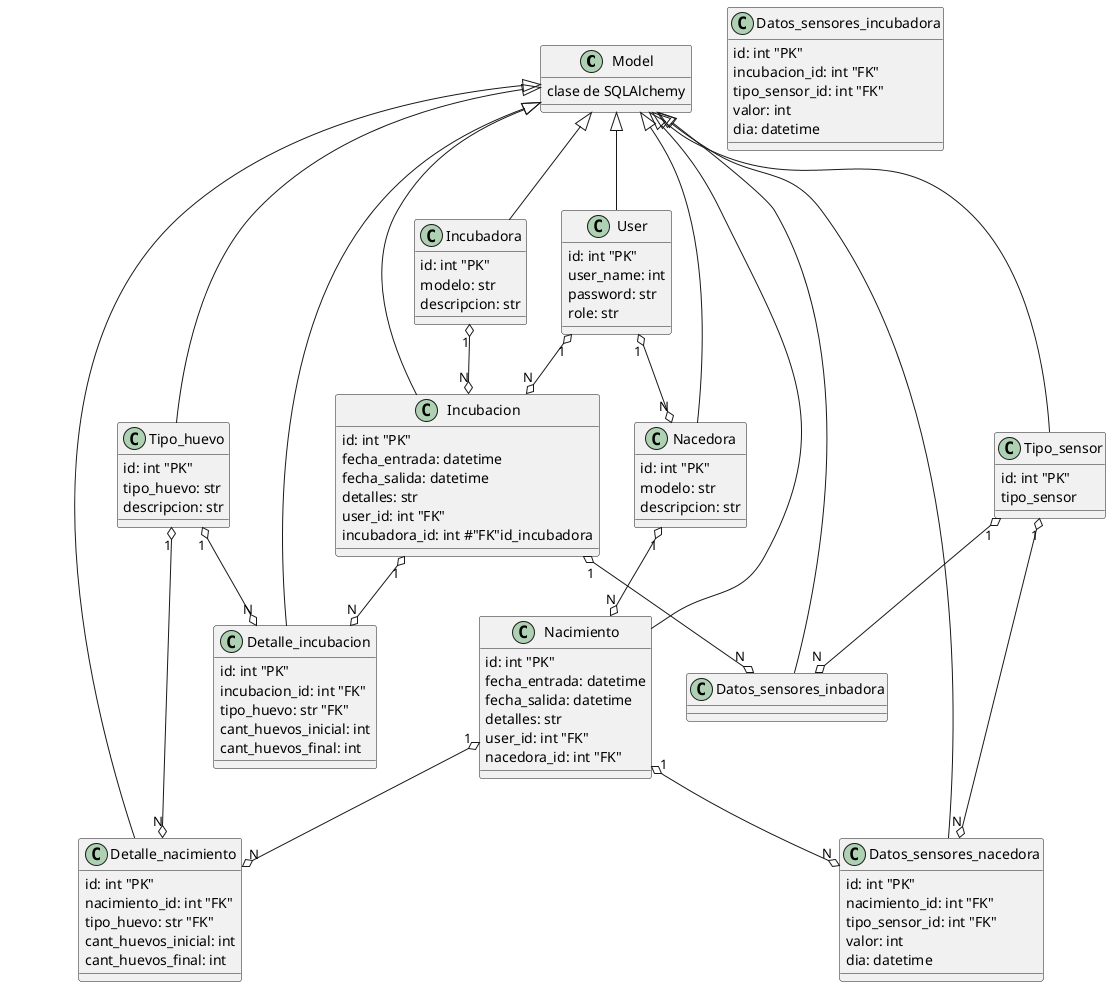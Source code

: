 @startuml Diagram de Clases
class Model {
 clase de SQLAlchemy
}

Class User {
    id: int "PK"
    user_name: int
    password: str 
    role: str
}

Class Incubacion {
    id: int "PK"
    fecha_entrada: datetime 
    fecha_salida: datetime 
    detalles: str 
    user_id: int "FK"
    incubadora_id: int #"FK"id_incubadora
}

Class Incubadora {
    id: int "PK"
    modelo: str 
    descripcion: str
}

class Detalle_incubacion {
    id: int "PK"
    incubacion_id: int "FK"
    tipo_huevo: str "FK"
    cant_huevos_inicial: int 
    cant_huevos_final: int 
}

Class Datos_sensores_incubadora {
    id: int "PK"
    incubacion_id: int "FK"
    tipo_sensor_id: int "FK"
    valor: int
    dia: datetime
}

Class Tipo_sensor {
    id: int "PK"
    tipo_sensor
}

Class Tipo_huevo {
    id: int "PK"
    tipo_huevo: str
    descripcion: str
}

Class Nacimiento {
    id: int "PK"
    fecha_entrada: datetime 
    fecha_salida: datetime 
    detalles: str 
    user_id: int "FK"
    nacedora_id: int "FK"
}

Class Nacedora {
    id: int "PK"
    modelo: str 
    descripcion: str
}

class Detalle_nacimiento {
    id: int "PK"
    nacimiento_id: int "FK"
    tipo_huevo: str "FK"
    cant_huevos_inicial: int 
    cant_huevos_final: int 
}

Class Datos_sensores_nacedora {
    id: int "PK"
    nacimiento_id: int "FK"
    tipo_sensor_id: int "FK"
    valor: int
    dia: datetime
}

Model <|-- User
Model <|-- Incubacion
Model <|-- Incubadora
Model <|-- Detalle_incubacion
Model <|-- Datos_sensores_inbadora
Model <|-- Tipo_sensor
Model <|-- Tipo_huevo
Model <|-- Nacimiento
Model <|-- Nacedora
Model <|-- Detalle_nacimiento
Model <|-- Datos_sensores_nacedora

User "1" o--o "N" Incubacion
Incubadora "1" o--o "N" Incubacion
Incubacion "1" o--o "N" Detalle_incubacion
Incubacion "1" o--o "N" Datos_sensores_inbadora
Tipo_huevo "1" o--o "N" Detalle_incubacion 
Tipo_sensor "1" o--o "N" Datos_sensores_inbadora

User "1" o--o "N" Nacedora
Nacedora "1" o--o "N" Nacimiento
Nacimiento "1" o--o "N" Detalle_nacimiento
Nacimiento "1" o--o "N" Datos_sensores_nacedora
Tipo_huevo "1" o--o "N" Detalle_nacimiento
Tipo_sensor "1" o--o "N" Datos_sensores_nacedora

@enduml
